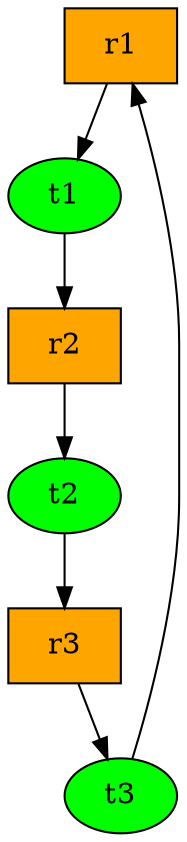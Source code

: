 digraph {
r1 [shape=box, style=filled, fillcolor="orange"];
r2 [shape=box, style=filled, fillcolor="orange"];
r3 [shape=box, style=filled, fillcolor="orange"];
t1 [style=filled, fillcolor="green"];
t2 [style=filled, fillcolor="green"];
t3 [style=filled, fillcolor="green"];
r1 -> t1;
r2 -> t2;
t1 -> r2;
t2 -> r3;
t3 -> r1;
r3 -> t3;
 }
